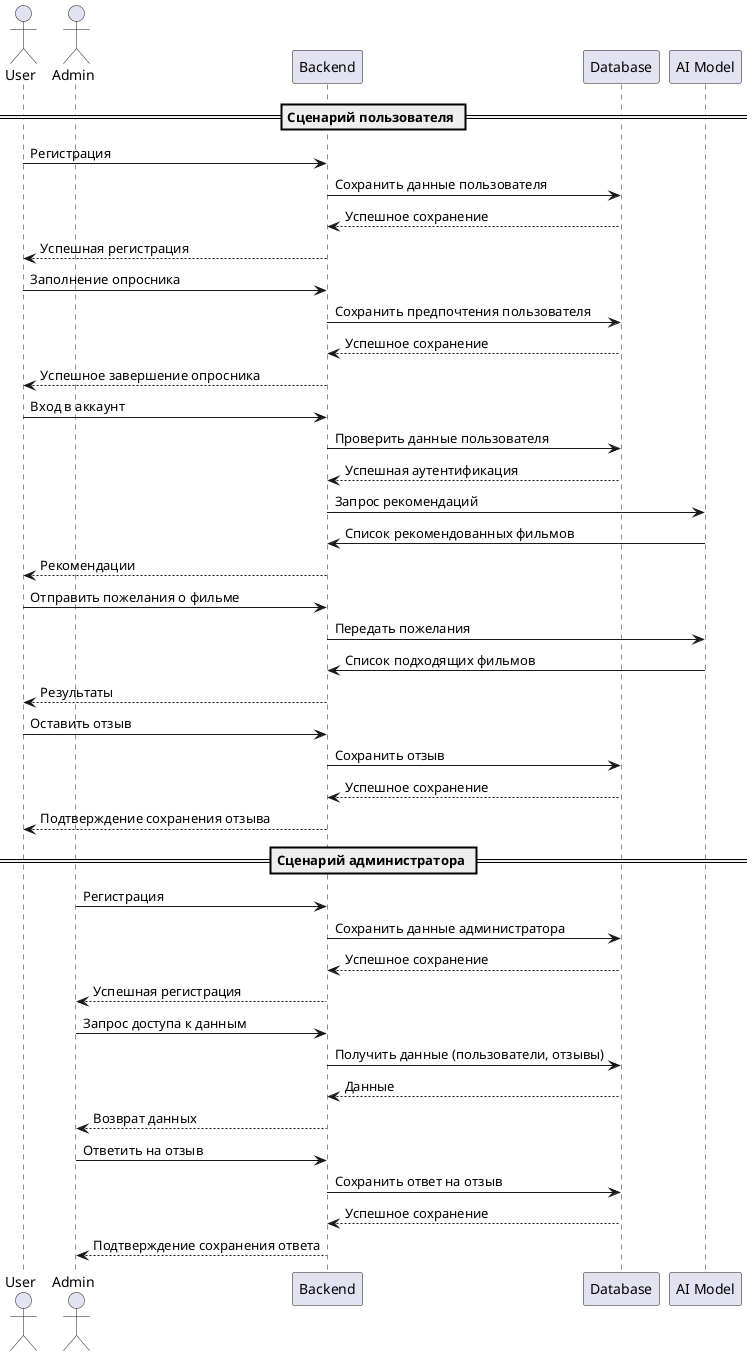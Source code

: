 @startuml
actor User
actor Admin
participant "Backend" as BE
participant "Database" as DB
participant "AI Model" as AI

== Сценарий пользователя ==

User -> BE: Регистрация
BE -> DB: Сохранить данные пользователя
DB --> BE: Успешное сохранение
BE --> User: Успешная регистрация

User -> BE: Заполнение опросника
BE -> DB: Сохранить предпочтения пользователя
DB --> BE: Успешное сохранение
BE --> User: Успешное завершение опросника

User -> BE: Вход в аккаунт
BE -> DB: Проверить данные пользователя
DB --> BE: Успешная аутентификация
BE -> AI: Запрос рекомендаций
AI -> BE: Список рекомендованных фильмов
BE --> User: Рекомендации

User -> BE: Отправить пожелания о фильме
BE -> AI: Передать пожелания
AI -> BE: Список подходящих фильмов
BE --> User: Результаты

User -> BE: Оставить отзыв
BE -> DB: Сохранить отзыв
DB --> BE: Успешное сохранение
BE --> User: Подтверждение сохранения отзыва

== Сценарий администратора ==

Admin -> BE: Регистрация
BE -> DB: Сохранить данные администратора
DB --> BE: Успешное сохранение
BE --> Admin: Успешная регистрация

Admin -> BE: Запрос доступа к данным
BE -> DB: Получить данные (пользователи, отзывы)
DB --> BE: Данные
BE --> Admin: Возврат данных

Admin -> BE: Ответить на отзыв
BE -> DB: Сохранить ответ на отзыв
DB --> BE: Успешное сохранение
BE --> Admin: Подтверждение сохранения ответа

@enduml